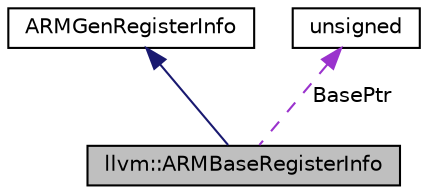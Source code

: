 digraph "llvm::ARMBaseRegisterInfo"
{
 // LATEX_PDF_SIZE
  bgcolor="transparent";
  edge [fontname="Helvetica",fontsize="10",labelfontname="Helvetica",labelfontsize="10"];
  node [fontname="Helvetica",fontsize="10",shape="box"];
  Node1 [label="llvm::ARMBaseRegisterInfo",height=0.2,width=0.4,color="black", fillcolor="grey75", style="filled", fontcolor="black",tooltip=" "];
  Node2 -> Node1 [dir="back",color="midnightblue",fontsize="10",style="solid",fontname="Helvetica"];
  Node2 [label="ARMGenRegisterInfo",height=0.2,width=0.4,color="black",URL="$classARMGenRegisterInfo.html",tooltip=" "];
  Node3 -> Node1 [dir="back",color="darkorchid3",fontsize="10",style="dashed",label=" BasePtr" ,fontname="Helvetica"];
  Node3 [label="unsigned",height=0.2,width=0.4,color="black",URL="$classunsigned.html",tooltip=" "];
}
